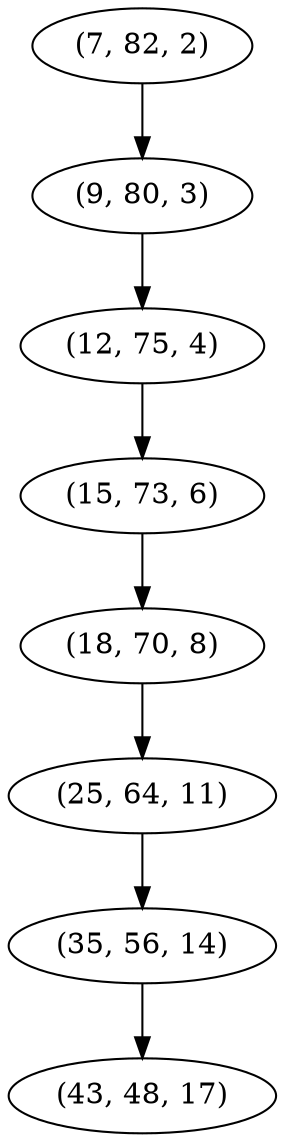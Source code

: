 digraph tree {
    "(7, 82, 2)";
    "(9, 80, 3)";
    "(12, 75, 4)";
    "(15, 73, 6)";
    "(18, 70, 8)";
    "(25, 64, 11)";
    "(35, 56, 14)";
    "(43, 48, 17)";
    "(7, 82, 2)" -> "(9, 80, 3)";
    "(9, 80, 3)" -> "(12, 75, 4)";
    "(12, 75, 4)" -> "(15, 73, 6)";
    "(15, 73, 6)" -> "(18, 70, 8)";
    "(18, 70, 8)" -> "(25, 64, 11)";
    "(25, 64, 11)" -> "(35, 56, 14)";
    "(35, 56, 14)" -> "(43, 48, 17)";
}
